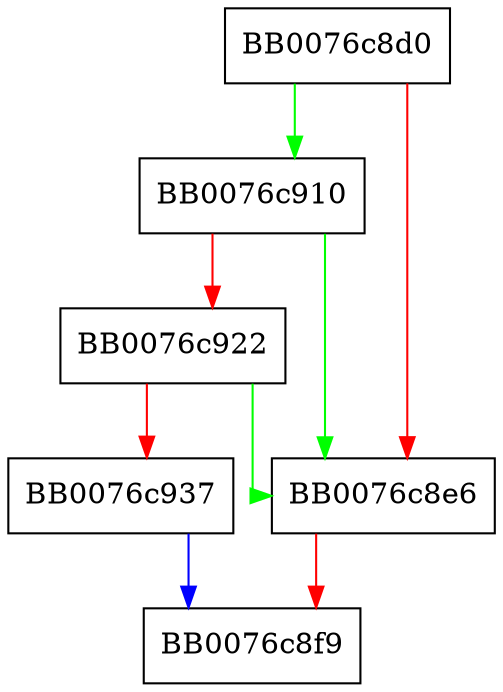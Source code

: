 digraph idea_init_key {
  node [shape="box"];
  graph [splines=ortho];
  BB0076c8d0 -> BB0076c910 [color="green"];
  BB0076c8d0 -> BB0076c8e6 [color="red"];
  BB0076c8e6 -> BB0076c8f9 [color="red"];
  BB0076c910 -> BB0076c8e6 [color="green"];
  BB0076c910 -> BB0076c922 [color="red"];
  BB0076c922 -> BB0076c8e6 [color="green"];
  BB0076c922 -> BB0076c937 [color="red"];
  BB0076c937 -> BB0076c8f9 [color="blue"];
}